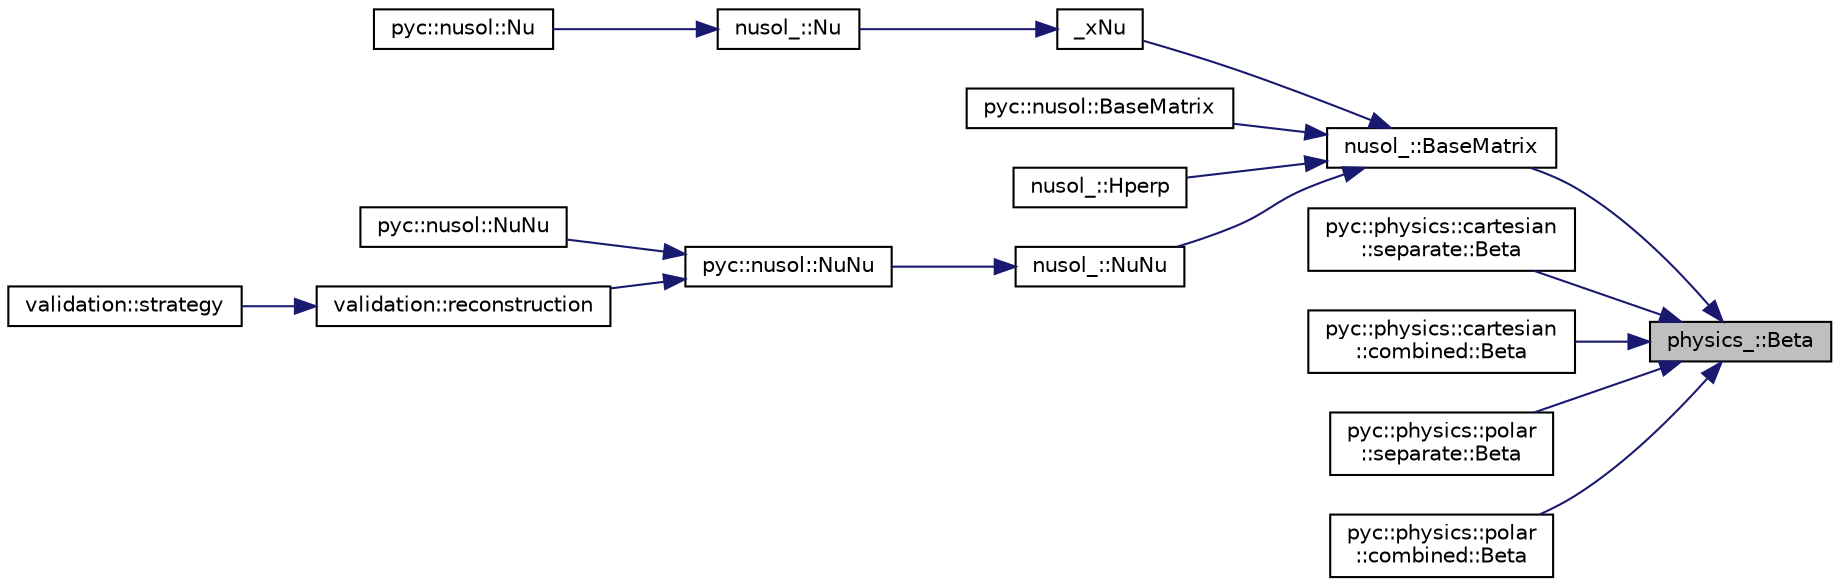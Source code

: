 digraph "physics_::Beta"
{
 // INTERACTIVE_SVG=YES
 // LATEX_PDF_SIZE
  edge [fontname="Helvetica",fontsize="10",labelfontname="Helvetica",labelfontsize="10"];
  node [fontname="Helvetica",fontsize="10",shape=record];
  rankdir="RL";
  Node1 [label="physics_::Beta",height=0.2,width=0.4,color="black", fillcolor="grey75", style="filled", fontcolor="black",tooltip="Computes the beta factor."];
  Node1 -> Node2 [dir="back",color="midnightblue",fontsize="10",style="solid",fontname="Helvetica"];
  Node2 [label="nusol_::BaseMatrix",height=0.2,width=0.4,color="black", fillcolor="white", style="filled",URL="$namespacenusol__.html#a526c0e4a558a1201624ea0b639bc747c",tooltip=" "];
  Node2 -> Node3 [dir="back",color="midnightblue",fontsize="10",style="solid",fontname="Helvetica"];
  Node3 [label="_xNu",height=0.2,width=0.4,color="black", fillcolor="white", style="filled",URL="$nusol_2tensor_2nusol_8cxx.html#a790e49074636379226f3084e553998f3",tooltip=" "];
  Node3 -> Node4 [dir="back",color="midnightblue",fontsize="10",style="solid",fontname="Helvetica"];
  Node4 [label="nusol_::Nu",height=0.2,width=0.4,color="black", fillcolor="white", style="filled",URL="$namespacenusol__.html#a6f05175e14627bd3c34ffa61686b7da4",tooltip=" "];
  Node4 -> Node5 [dir="back",color="midnightblue",fontsize="10",style="solid",fontname="Helvetica"];
  Node5 [label="pyc::nusol::Nu",height=0.2,width=0.4,color="black", fillcolor="white", style="filled",URL="$namespacepyc_1_1nusol.html#a991cfa801400211ccf412bd1a85b7b69",tooltip=" "];
  Node2 -> Node6 [dir="back",color="midnightblue",fontsize="10",style="solid",fontname="Helvetica"];
  Node6 [label="pyc::nusol::BaseMatrix",height=0.2,width=0.4,color="black", fillcolor="white", style="filled",URL="$namespacepyc_1_1nusol.html#a66ad18c125df47cd81fd3043ab4cc2f3",tooltip=" "];
  Node2 -> Node7 [dir="back",color="midnightblue",fontsize="10",style="solid",fontname="Helvetica"];
  Node7 [label="nusol_::Hperp",height=0.2,width=0.4,color="black", fillcolor="white", style="filled",URL="$namespacenusol__.html#a3aacd3a83799d6a470d6188008fd069a",tooltip=" "];
  Node2 -> Node8 [dir="back",color="midnightblue",fontsize="10",style="solid",fontname="Helvetica"];
  Node8 [label="nusol_::NuNu",height=0.2,width=0.4,color="black", fillcolor="white", style="filled",URL="$namespacenusol__.html#ac849ef3564c5ac968727dce36494fd0a",tooltip=" "];
  Node8 -> Node9 [dir="back",color="midnightblue",fontsize="10",style="solid",fontname="Helvetica"];
  Node9 [label="pyc::nusol::NuNu",height=0.2,width=0.4,color="black", fillcolor="white", style="filled",URL="$namespacepyc_1_1nusol.html#a9650527ae538fa27121bedfb79a1fbe6",tooltip=" "];
  Node9 -> Node10 [dir="back",color="midnightblue",fontsize="10",style="solid",fontname="Helvetica"];
  Node10 [label="pyc::nusol::NuNu",height=0.2,width=0.4,color="black", fillcolor="white", style="filled",URL="$namespacepyc_1_1nusol.html#adb902ce7bc71e3a4cf26f2f1e88e856c",tooltip=" "];
  Node9 -> Node11 [dir="back",color="midnightblue",fontsize="10",style="solid",fontname="Helvetica"];
  Node11 [label="validation::reconstruction",height=0.2,width=0.4,color="black", fillcolor="white", style="filled",URL="$classvalidation.html#aa436b348c281a3d676910cf7b7d575eb",tooltip=" "];
  Node11 -> Node12 [dir="back",color="midnightblue",fontsize="10",style="solid",fontname="Helvetica"];
  Node12 [label="validation::strategy",height=0.2,width=0.4,color="black", fillcolor="white", style="filled",URL="$classvalidation.html#af388ba0e867008a75602581fdc2ed0f3",tooltip=" "];
  Node1 -> Node13 [dir="back",color="midnightblue",fontsize="10",style="solid",fontname="Helvetica"];
  Node13 [label="pyc::physics::cartesian\l::separate::Beta",height=0.2,width=0.4,color="black", fillcolor="white", style="filled",URL="$namespacepyc_1_1physics_1_1cartesian_1_1separate.html#ab7fc9bc713e9578278cf535b7d296d99",tooltip=" "];
  Node1 -> Node14 [dir="back",color="midnightblue",fontsize="10",style="solid",fontname="Helvetica"];
  Node14 [label="pyc::physics::cartesian\l::combined::Beta",height=0.2,width=0.4,color="black", fillcolor="white", style="filled",URL="$namespacepyc_1_1physics_1_1cartesian_1_1combined.html#af5c9256b89e17319365e9c7841627e7a",tooltip=" "];
  Node1 -> Node15 [dir="back",color="midnightblue",fontsize="10",style="solid",fontname="Helvetica"];
  Node15 [label="pyc::physics::polar\l::separate::Beta",height=0.2,width=0.4,color="black", fillcolor="white", style="filled",URL="$namespacepyc_1_1physics_1_1polar_1_1separate.html#a49811b3e193170bb3f8d0a185b4fc07d",tooltip=" "];
  Node1 -> Node16 [dir="back",color="midnightblue",fontsize="10",style="solid",fontname="Helvetica"];
  Node16 [label="pyc::physics::polar\l::combined::Beta",height=0.2,width=0.4,color="black", fillcolor="white", style="filled",URL="$namespacepyc_1_1physics_1_1polar_1_1combined.html#a0150f0dac00fdc96ee3021c48c912f5a",tooltip=" "];
}
